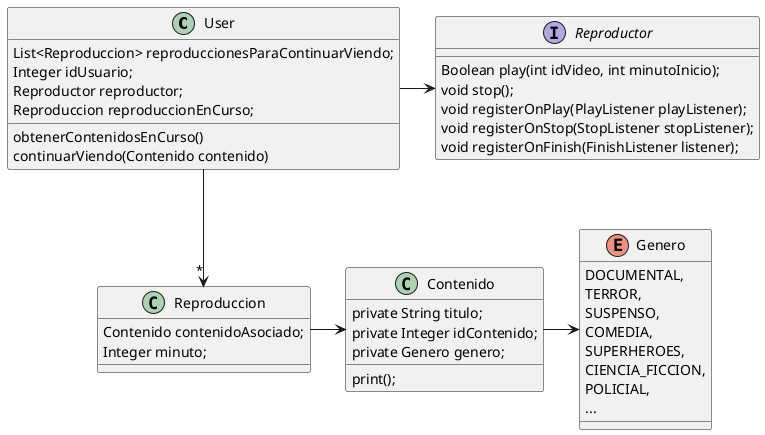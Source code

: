 @startuml

class User{
      List<Reproduccion> reproduccionesParaContinuarViendo;
      Integer idUsuario;
      Reproductor reproductor;
      Reproduccion reproduccionEnCurso;
      obtenerContenidosEnCurso()
      continuarViendo(Contenido contenido)
}

class Contenido{
      private String titulo;
      private Integer idContenido;
      private Genero genero;
      print();
}

class Reproduccion{
      Contenido contenidoAsociado;
      Integer minuto;
}

enum Genero{
      DOCUMENTAL,
      TERROR,
      SUSPENSO,
      COMEDIA,
      SUPERHEROES,
      CIENCIA_FICCION,
      POLICIAL,
      ...
}

interface Reproductor{
      Boolean play(int idVideo, int minutoInicio);
      void stop();
      void registerOnPlay(PlayListener playListener);
      void registerOnStop(StopListener stopListener);
      void registerOnFinish(FinishListener listener);
}

User -d->"*" Reproduccion
Reproduccion -> Contenido
Contenido -> Genero
User -> Reproductor

@enduml